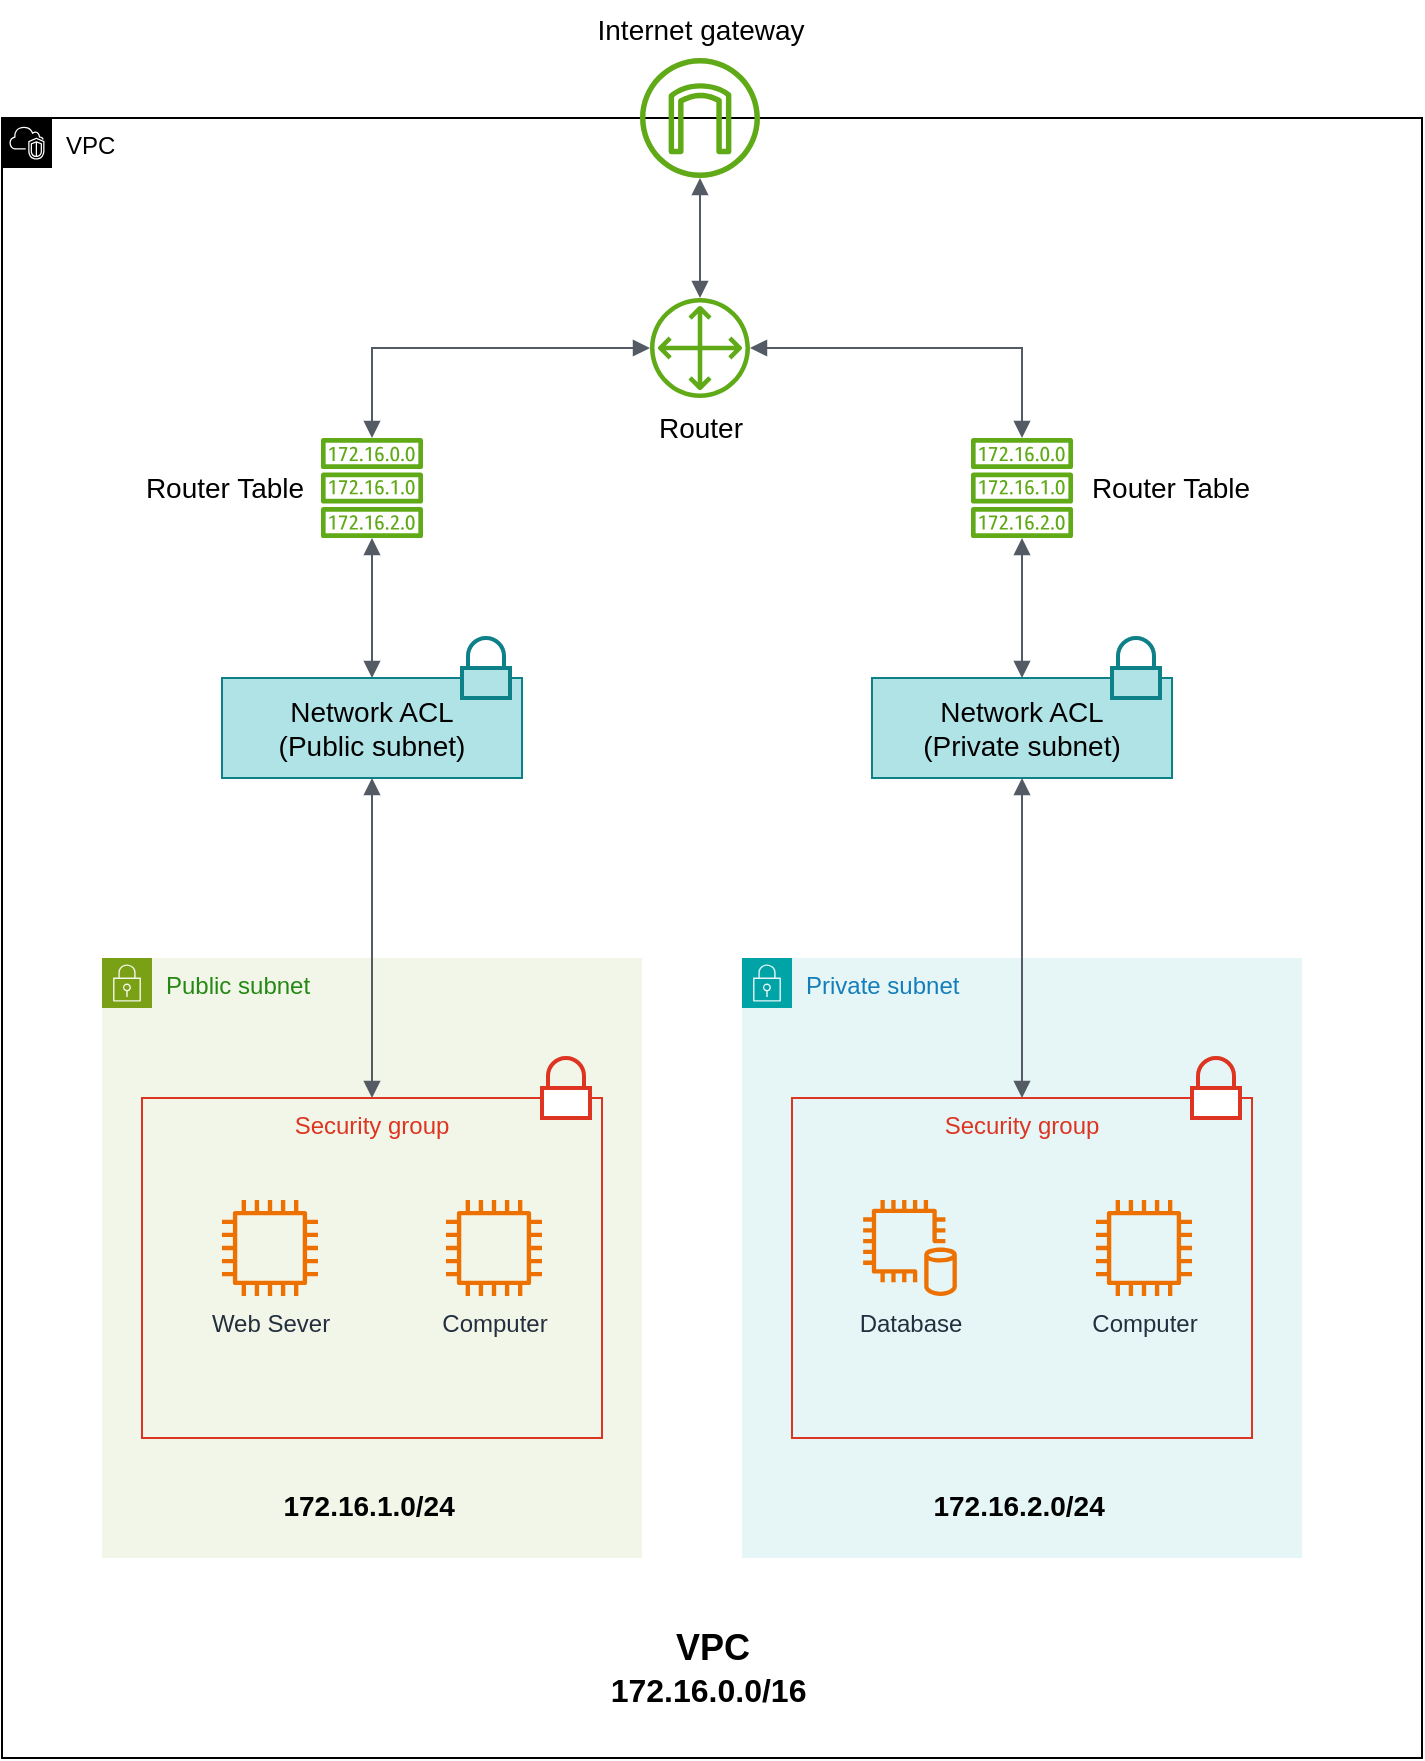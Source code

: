 <mxfile version="24.7.6">
  <diagram name="Trang-1" id="9A4ezD013tNtNnK_R6i9">
    <mxGraphModel dx="1459" dy="435" grid="0" gridSize="10" guides="1" tooltips="1" connect="1" arrows="1" fold="1" page="0" pageScale="1" pageWidth="827" pageHeight="1169" math="0" shadow="0">
      <root>
        <mxCell id="0" />
        <mxCell id="1" parent="0" />
        <mxCell id="Ig4rclOMVAvau0s1pCfv-1" value="VPC" style="points=[[0,0],[0.25,0],[0.5,0],[0.75,0],[1,0],[1,0.25],[1,0.5],[1,0.75],[1,1],[0.75,1],[0.5,1],[0.25,1],[0,1],[0,0.75],[0,0.5],[0,0.25]];outlineConnect=0;html=1;whiteSpace=wrap;fontSize=12;fontStyle=0;container=1;pointerEvents=0;collapsible=0;recursiveResize=0;shape=mxgraph.aws4.group;grIcon=mxgraph.aws4.group_vpc2;verticalAlign=top;align=left;spacingLeft=30;dashed=0;fillColor=default;" parent="1" vertex="1">
          <mxGeometry x="70" y="690" width="710" height="820" as="geometry" />
        </mxCell>
        <mxCell id="Ig4rclOMVAvau0s1pCfv-3" value="&lt;span style=&quot;color: rgb(0, 0, 0);&quot;&gt;&lt;font style=&quot;font-size: 14px;&quot;&gt;Router&lt;/font&gt;&lt;/span&gt;" style="sketch=0;outlineConnect=0;fontColor=#ffffff;fillColor=#60a917;strokeColor=#2D7600;dashed=0;verticalLabelPosition=bottom;verticalAlign=top;align=center;html=1;fontSize=12;fontStyle=0;aspect=fixed;pointerEvents=1;shape=mxgraph.aws4.customer_gateway;" parent="Ig4rclOMVAvau0s1pCfv-1" vertex="1">
          <mxGeometry x="324" y="90" width="50" height="50" as="geometry" />
        </mxCell>
        <mxCell id="Ig4rclOMVAvau0s1pCfv-34" value="" style="edgeStyle=orthogonalEdgeStyle;html=1;endArrow=block;elbow=vertical;startArrow=block;startFill=1;endFill=1;strokeColor=#545B64;rounded=0;" parent="Ig4rclOMVAvau0s1pCfv-1" source="Ig4rclOMVAvau0s1pCfv-29" target="Ig4rclOMVAvau0s1pCfv-3" edge="1">
          <mxGeometry width="100" relative="1" as="geometry">
            <mxPoint x="180" y="110" as="sourcePoint" />
            <mxPoint x="280" y="110" as="targetPoint" />
            <Array as="points">
              <mxPoint x="185" y="115" />
            </Array>
          </mxGeometry>
        </mxCell>
        <mxCell id="Ig4rclOMVAvau0s1pCfv-35" value="" style="edgeStyle=orthogonalEdgeStyle;html=1;endArrow=block;elbow=vertical;startArrow=block;startFill=1;endFill=1;strokeColor=#545B64;rounded=0;" parent="Ig4rclOMVAvau0s1pCfv-1" source="Ig4rclOMVAvau0s1pCfv-3" target="Ig4rclOMVAvau0s1pCfv-31" edge="1">
          <mxGeometry width="100" relative="1" as="geometry">
            <mxPoint x="380" y="120" as="sourcePoint" />
            <mxPoint x="480" y="120" as="targetPoint" />
          </mxGeometry>
        </mxCell>
        <mxCell id="Ig4rclOMVAvau0s1pCfv-45" value="" style="edgeStyle=orthogonalEdgeStyle;html=1;endArrow=block;elbow=vertical;startArrow=block;startFill=1;endFill=1;strokeColor=#545B64;rounded=0;entryX=0.5;entryY=0;entryDx=0;entryDy=0;" parent="Ig4rclOMVAvau0s1pCfv-1" source="Ig4rclOMVAvau0s1pCfv-29" target="Ig4rclOMVAvau0s1pCfv-37" edge="1">
          <mxGeometry width="100" relative="1" as="geometry">
            <mxPoint x="140" y="240" as="sourcePoint" />
            <mxPoint x="240" y="240" as="targetPoint" />
          </mxGeometry>
        </mxCell>
        <mxCell id="Ig4rclOMVAvau0s1pCfv-47" value="" style="edgeStyle=orthogonalEdgeStyle;html=1;endArrow=block;elbow=vertical;startArrow=block;startFill=1;endFill=1;strokeColor=#545B64;rounded=0;entryX=0.5;entryY=0;entryDx=0;entryDy=0;" parent="Ig4rclOMVAvau0s1pCfv-1" source="Ig4rclOMVAvau0s1pCfv-31" target="Ig4rclOMVAvau0s1pCfv-43" edge="1">
          <mxGeometry width="100" relative="1" as="geometry">
            <mxPoint x="480" y="240" as="sourcePoint" />
            <mxPoint x="580" y="240" as="targetPoint" />
          </mxGeometry>
        </mxCell>
        <mxCell id="Ig4rclOMVAvau0s1pCfv-50" value="" style="group" parent="Ig4rclOMVAvau0s1pCfv-1" vertex="1" connectable="0">
          <mxGeometry x="435" y="260" width="150.0" height="70" as="geometry" />
        </mxCell>
        <mxCell id="Ig4rclOMVAvau0s1pCfv-43" value="&lt;font style=&quot;font-size: 14px;&quot;&gt;Network ACL&lt;/font&gt;&lt;div&gt;&lt;font style=&quot;font-size: 14px;&quot;&gt;(Private subnet)&lt;/font&gt;&lt;/div&gt;" style="whiteSpace=wrap;html=1;align=center;fillColor=#b0e3e6;strokeColor=#0e8088;" parent="Ig4rclOMVAvau0s1pCfv-50" vertex="1">
          <mxGeometry y="20" width="150" height="50" as="geometry" />
        </mxCell>
        <mxCell id="Ig4rclOMVAvau0s1pCfv-44" value="" style="html=1;verticalLabelPosition=bottom;align=center;labelBackgroundColor=#ffffff;verticalAlign=top;strokeWidth=2;strokeColor=#0e8088;shadow=0;dashed=0;shape=mxgraph.ios7.icons.locked;fillColor=#b0e3e6;" parent="Ig4rclOMVAvau0s1pCfv-50" vertex="1">
          <mxGeometry x="120.0" width="24" height="30" as="geometry" />
        </mxCell>
        <mxCell id="Ig4rclOMVAvau0s1pCfv-51" value="" style="group" parent="Ig4rclOMVAvau0s1pCfv-1" vertex="1" connectable="0">
          <mxGeometry x="110" y="260" width="150" height="70" as="geometry" />
        </mxCell>
        <mxCell id="Ig4rclOMVAvau0s1pCfv-37" value="&lt;font style=&quot;font-size: 14px;&quot;&gt;Network ACL&lt;/font&gt;&lt;div&gt;&lt;font style=&quot;font-size: 14px;&quot;&gt;(Public subnet)&lt;/font&gt;&lt;/div&gt;" style="whiteSpace=wrap;html=1;align=center;fillColor=#b0e3e6;strokeColor=#0e8088;" parent="Ig4rclOMVAvau0s1pCfv-51" vertex="1">
          <mxGeometry y="20" width="150" height="50" as="geometry" />
        </mxCell>
        <mxCell id="Ig4rclOMVAvau0s1pCfv-40" value="" style="html=1;verticalLabelPosition=bottom;align=center;labelBackgroundColor=#ffffff;verticalAlign=top;strokeWidth=2;strokeColor=#0e8088;shadow=0;dashed=0;shape=mxgraph.ios7.icons.locked;fillColor=#b0e3e6;" parent="Ig4rclOMVAvau0s1pCfv-51" vertex="1">
          <mxGeometry x="120.0" width="24" height="30" as="geometry" />
        </mxCell>
        <mxCell id="Ig4rclOMVAvau0s1pCfv-71" value="&lt;div&gt;&lt;font style=&quot;font-size: 18px;&quot;&gt;&lt;b&gt;VPC&lt;/b&gt;&lt;/font&gt;&lt;/div&gt;&lt;div&gt;&lt;font size=&quot;3&quot;&gt;&lt;b&gt;172.16.0.0/16&amp;nbsp;&lt;/b&gt;&lt;/font&gt;&lt;/div&gt;" style="text;html=1;align=center;verticalAlign=middle;resizable=0;points=[];autosize=1;strokeColor=none;fillColor=none;" parent="Ig4rclOMVAvau0s1pCfv-1" vertex="1">
          <mxGeometry x="290" y="750" width="130" height="50" as="geometry" />
        </mxCell>
        <mxCell id="oEUwn7wXovDQgfkNYF6o-6" value="" style="group" vertex="1" connectable="0" parent="Ig4rclOMVAvau0s1pCfv-1">
          <mxGeometry x="484.34" y="160" width="143.33" height="50" as="geometry" />
        </mxCell>
        <mxCell id="Ig4rclOMVAvau0s1pCfv-31" value="" style="sketch=0;outlineConnect=0;fontColor=#ffffff;fillColor=#60a917;strokeColor=#2D7600;dashed=0;verticalLabelPosition=bottom;verticalAlign=top;align=center;html=1;fontSize=12;fontStyle=0;aspect=fixed;pointerEvents=1;shape=mxgraph.aws4.route_table;" parent="oEUwn7wXovDQgfkNYF6o-6" vertex="1">
          <mxGeometry width="51.33" height="50" as="geometry" />
        </mxCell>
        <mxCell id="oEUwn7wXovDQgfkNYF6o-4" value="&lt;font style=&quot;font-size: 14px;&quot;&gt;Router Table&lt;/font&gt;" style="text;html=1;align=center;verticalAlign=middle;resizable=0;points=[];autosize=1;strokeColor=none;fillColor=none;" vertex="1" parent="oEUwn7wXovDQgfkNYF6o-6">
          <mxGeometry x="51.33" y="10.5" width="97" height="29" as="geometry" />
        </mxCell>
        <mxCell id="oEUwn7wXovDQgfkNYF6o-8" value="" style="group" vertex="1" connectable="0" parent="Ig4rclOMVAvau0s1pCfv-1">
          <mxGeometry x="73.33" y="160" width="137.33" height="50" as="geometry" />
        </mxCell>
        <mxCell id="Ig4rclOMVAvau0s1pCfv-29" value="" style="sketch=0;outlineConnect=0;fontColor=#ffffff;fillColor=#60a917;strokeColor=#2D7600;dashed=0;verticalLabelPosition=bottom;verticalAlign=top;align=center;html=1;fontSize=12;fontStyle=0;aspect=fixed;pointerEvents=1;shape=mxgraph.aws4.route_table;" parent="oEUwn7wXovDQgfkNYF6o-8" vertex="1">
          <mxGeometry x="86.0" width="51.33" height="50" as="geometry" />
        </mxCell>
        <mxCell id="oEUwn7wXovDQgfkNYF6o-7" value="&lt;font style=&quot;font-size: 14px;&quot;&gt;Router Table&lt;/font&gt;" style="text;html=1;align=center;verticalAlign=middle;resizable=0;points=[];autosize=1;strokeColor=none;fillColor=none;" vertex="1" parent="oEUwn7wXovDQgfkNYF6o-8">
          <mxGeometry x="-11" y="10.5" width="97" height="29" as="geometry" />
        </mxCell>
        <mxCell id="Ig4rclOMVAvau0s1pCfv-26" value="Public subnet" style="points=[[0,0],[0.25,0],[0.5,0],[0.75,0],[1,0],[1,0.25],[1,0.5],[1,0.75],[1,1],[0.75,1],[0.5,1],[0.25,1],[0,1],[0,0.75],[0,0.5],[0,0.25]];outlineConnect=0;gradientColor=none;html=1;whiteSpace=wrap;fontSize=12;fontStyle=0;container=1;pointerEvents=0;collapsible=0;recursiveResize=0;shape=mxgraph.aws4.group;grIcon=mxgraph.aws4.group_security_group;grStroke=0;strokeColor=#7AA116;fillColor=#F2F6E8;verticalAlign=top;align=left;spacingLeft=30;fontColor=#248814;dashed=0;" parent="1" vertex="1">
          <mxGeometry x="120" y="1110" width="270" height="300" as="geometry" />
        </mxCell>
        <mxCell id="Ig4rclOMVAvau0s1pCfv-52" value="" style="group" parent="Ig4rclOMVAvau0s1pCfv-26" vertex="1" connectable="0">
          <mxGeometry x="20" y="50" width="230" height="190" as="geometry" />
        </mxCell>
        <mxCell id="Ig4rclOMVAvau0s1pCfv-9" value="Security group" style="fillColor=none;strokeColor=#DD3522;verticalAlign=top;fontStyle=0;fontColor=#DD3522;whiteSpace=wrap;html=1;" parent="Ig4rclOMVAvau0s1pCfv-52" vertex="1">
          <mxGeometry y="20" width="230" height="170" as="geometry" />
        </mxCell>
        <mxCell id="Ig4rclOMVAvau0s1pCfv-19" value="" style="html=1;verticalLabelPosition=bottom;align=center;labelBackgroundColor=#ffffff;verticalAlign=top;strokeWidth=2;strokeColor=#DD3522;shadow=0;dashed=0;shape=mxgraph.ios7.icons.locked;" parent="Ig4rclOMVAvau0s1pCfv-52" vertex="1">
          <mxGeometry x="200" width="24" height="30" as="geometry" />
        </mxCell>
        <mxCell id="Ig4rclOMVAvau0s1pCfv-67" value="Computer" style="sketch=0;outlineConnect=0;fontColor=#232F3E;gradientColor=none;fillColor=#ED7100;strokeColor=none;dashed=0;verticalLabelPosition=bottom;verticalAlign=top;align=center;html=1;fontSize=12;fontStyle=0;aspect=fixed;pointerEvents=1;shape=mxgraph.aws4.instance2;" parent="Ig4rclOMVAvau0s1pCfv-52" vertex="1">
          <mxGeometry x="152" y="71" width="48" height="48" as="geometry" />
        </mxCell>
        <mxCell id="Ig4rclOMVAvau0s1pCfv-68" value="Web Sever" style="sketch=0;outlineConnect=0;fontColor=#232F3E;gradientColor=none;fillColor=#ED7100;strokeColor=none;dashed=0;verticalLabelPosition=bottom;verticalAlign=top;align=center;html=1;fontSize=12;fontStyle=0;aspect=fixed;pointerEvents=1;shape=mxgraph.aws4.instance2;" parent="Ig4rclOMVAvau0s1pCfv-52" vertex="1">
          <mxGeometry x="40" y="71" width="48" height="48" as="geometry" />
        </mxCell>
        <mxCell id="Ig4rclOMVAvau0s1pCfv-73" value="&lt;div&gt;&lt;b&gt;&lt;font style=&quot;font-size: 14px;&quot;&gt;172.16.1.0/24&amp;nbsp;&lt;/font&gt;&lt;/b&gt;&lt;/div&gt;" style="text;html=1;align=center;verticalAlign=middle;resizable=0;points=[];autosize=1;strokeColor=none;fillColor=none;" parent="Ig4rclOMVAvau0s1pCfv-26" vertex="1">
          <mxGeometry x="81" y="259" width="108" height="29" as="geometry" />
        </mxCell>
        <mxCell id="Ig4rclOMVAvau0s1pCfv-27" value="Private subnet" style="points=[[0,0],[0.25,0],[0.5,0],[0.75,0],[1,0],[1,0.25],[1,0.5],[1,0.75],[1,1],[0.75,1],[0.5,1],[0.25,1],[0,1],[0,0.75],[0,0.5],[0,0.25]];outlineConnect=0;gradientColor=none;html=1;whiteSpace=wrap;fontSize=12;fontStyle=0;container=1;pointerEvents=0;collapsible=0;recursiveResize=0;shape=mxgraph.aws4.group;grIcon=mxgraph.aws4.group_security_group;grStroke=0;strokeColor=#00A4A6;fillColor=#E6F6F7;verticalAlign=top;align=left;spacingLeft=30;fontColor=#147EBA;dashed=0;" parent="1" vertex="1">
          <mxGeometry x="440" y="1110" width="280" height="300" as="geometry" />
        </mxCell>
        <mxCell id="Ig4rclOMVAvau0s1pCfv-53" value="" style="group" parent="Ig4rclOMVAvau0s1pCfv-27" vertex="1" connectable="0">
          <mxGeometry x="25.0" y="50" width="230" height="190" as="geometry" />
        </mxCell>
        <mxCell id="Ig4rclOMVAvau0s1pCfv-17" value="Security group" style="fillColor=none;strokeColor=#DD3522;verticalAlign=top;fontStyle=0;fontColor=#DD3522;whiteSpace=wrap;html=1;" parent="Ig4rclOMVAvau0s1pCfv-53" vertex="1">
          <mxGeometry y="20" width="230" height="170" as="geometry" />
        </mxCell>
        <mxCell id="Ig4rclOMVAvau0s1pCfv-18" value="" style="html=1;verticalLabelPosition=bottom;align=center;labelBackgroundColor=#ffffff;verticalAlign=top;strokeWidth=2;strokeColor=#DD3522;shadow=0;dashed=0;shape=mxgraph.ios7.icons.locked;" parent="Ig4rclOMVAvau0s1pCfv-53" vertex="1">
          <mxGeometry x="200.0" width="24" height="30" as="geometry" />
        </mxCell>
        <mxCell id="Ig4rclOMVAvau0s1pCfv-65" value="Database" style="sketch=0;outlineConnect=0;fontColor=#232F3E;gradientColor=none;fillColor=#ED7100;strokeColor=none;dashed=0;verticalLabelPosition=bottom;verticalAlign=top;align=center;html=1;fontSize=12;fontStyle=0;aspect=fixed;pointerEvents=1;shape=mxgraph.aws4.db_on_instance2;" parent="Ig4rclOMVAvau0s1pCfv-53" vertex="1">
          <mxGeometry x="35" y="71" width="48" height="48" as="geometry" />
        </mxCell>
        <mxCell id="Ig4rclOMVAvau0s1pCfv-66" value="Computer" style="sketch=0;outlineConnect=0;fontColor=#232F3E;gradientColor=none;fillColor=#ED7100;strokeColor=none;dashed=0;verticalLabelPosition=bottom;verticalAlign=top;align=center;html=1;fontSize=12;fontStyle=0;aspect=fixed;pointerEvents=1;shape=mxgraph.aws4.instance2;" parent="Ig4rclOMVAvau0s1pCfv-53" vertex="1">
          <mxGeometry x="152" y="71" width="48" height="48" as="geometry" />
        </mxCell>
        <mxCell id="Ig4rclOMVAvau0s1pCfv-72" value="&lt;div&gt;&lt;b&gt;&lt;font style=&quot;font-size: 14px;&quot;&gt;172.16.2.0/24&amp;nbsp;&lt;/font&gt;&lt;/b&gt;&lt;/div&gt;" style="text;html=1;align=center;verticalAlign=middle;resizable=0;points=[];autosize=1;strokeColor=none;fillColor=none;" parent="Ig4rclOMVAvau0s1pCfv-27" vertex="1">
          <mxGeometry x="86" y="259" width="108" height="29" as="geometry" />
        </mxCell>
        <mxCell id="Ig4rclOMVAvau0s1pCfv-28" value="&lt;p style=&quot;line-height: 100%;&quot;&gt;&lt;/p&gt;&lt;div style=&quot;line-height: 0%; padding-top: 0px; padding-bottom: 0px;&quot;&gt;&lt;br&gt;&lt;/div&gt;&lt;p&gt;&lt;/p&gt;" style="outlineConnect=0;fillColor=#60a917;strokeColor=#2D7600;dashed=0;verticalLabelPosition=bottom;verticalAlign=top;align=center;html=1;fontSize=12;fontStyle=0;aspect=fixed;pointerEvents=1;shape=mxgraph.aws4.internet_gateway;shadow=0;fontColor=#ffffff;labelBorderColor=none;labelBackgroundColor=none;fillStyle=auto;gradientColor=none;perimeterSpacing=0;" parent="1" vertex="1">
          <mxGeometry x="389" y="660" width="60" height="60" as="geometry" />
        </mxCell>
        <mxCell id="Ig4rclOMVAvau0s1pCfv-33" value="" style="edgeStyle=orthogonalEdgeStyle;html=1;endArrow=block;elbow=vertical;startArrow=block;startFill=1;endFill=1;strokeColor=#545B64;rounded=0;" parent="1" source="Ig4rclOMVAvau0s1pCfv-3" target="Ig4rclOMVAvau0s1pCfv-28" edge="1">
          <mxGeometry width="100" relative="1" as="geometry">
            <mxPoint x="410" y="800" as="sourcePoint" />
            <mxPoint x="490" y="802" as="targetPoint" />
          </mxGeometry>
        </mxCell>
        <mxCell id="Ig4rclOMVAvau0s1pCfv-57" value="" style="edgeStyle=orthogonalEdgeStyle;html=1;endArrow=block;elbow=vertical;startArrow=block;startFill=1;endFill=1;strokeColor=#545B64;rounded=0;entryX=0.5;entryY=0;entryDx=0;entryDy=0;exitX=0.5;exitY=1;exitDx=0;exitDy=0;" parent="1" source="Ig4rclOMVAvau0s1pCfv-37" target="Ig4rclOMVAvau0s1pCfv-9" edge="1">
          <mxGeometry width="100" relative="1" as="geometry">
            <mxPoint x="200" y="1070" as="sourcePoint" />
            <mxPoint x="270" y="1080" as="targetPoint" />
          </mxGeometry>
        </mxCell>
        <mxCell id="Ig4rclOMVAvau0s1pCfv-58" value="" style="edgeStyle=orthogonalEdgeStyle;html=1;endArrow=block;elbow=vertical;startArrow=block;startFill=1;endFill=1;strokeColor=#545B64;rounded=0;exitX=0.5;exitY=1;exitDx=0;exitDy=0;entryX=0.5;entryY=0;entryDx=0;entryDy=0;" parent="1" source="Ig4rclOMVAvau0s1pCfv-43" target="Ig4rclOMVAvau0s1pCfv-17" edge="1">
          <mxGeometry width="100" relative="1" as="geometry">
            <mxPoint x="540" y="1060" as="sourcePoint" />
            <mxPoint x="640" y="1060" as="targetPoint" />
          </mxGeometry>
        </mxCell>
        <mxCell id="oEUwn7wXovDQgfkNYF6o-1" value="&lt;font style=&quot;font-size: 14px;&quot;&gt;Internet gateway&lt;/font&gt;" style="text;html=1;align=center;verticalAlign=middle;resizable=0;points=[];autosize=1;strokeColor=none;fillColor=none;" vertex="1" parent="1">
          <mxGeometry x="358" y="631" width="122" height="29" as="geometry" />
        </mxCell>
      </root>
    </mxGraphModel>
  </diagram>
</mxfile>
